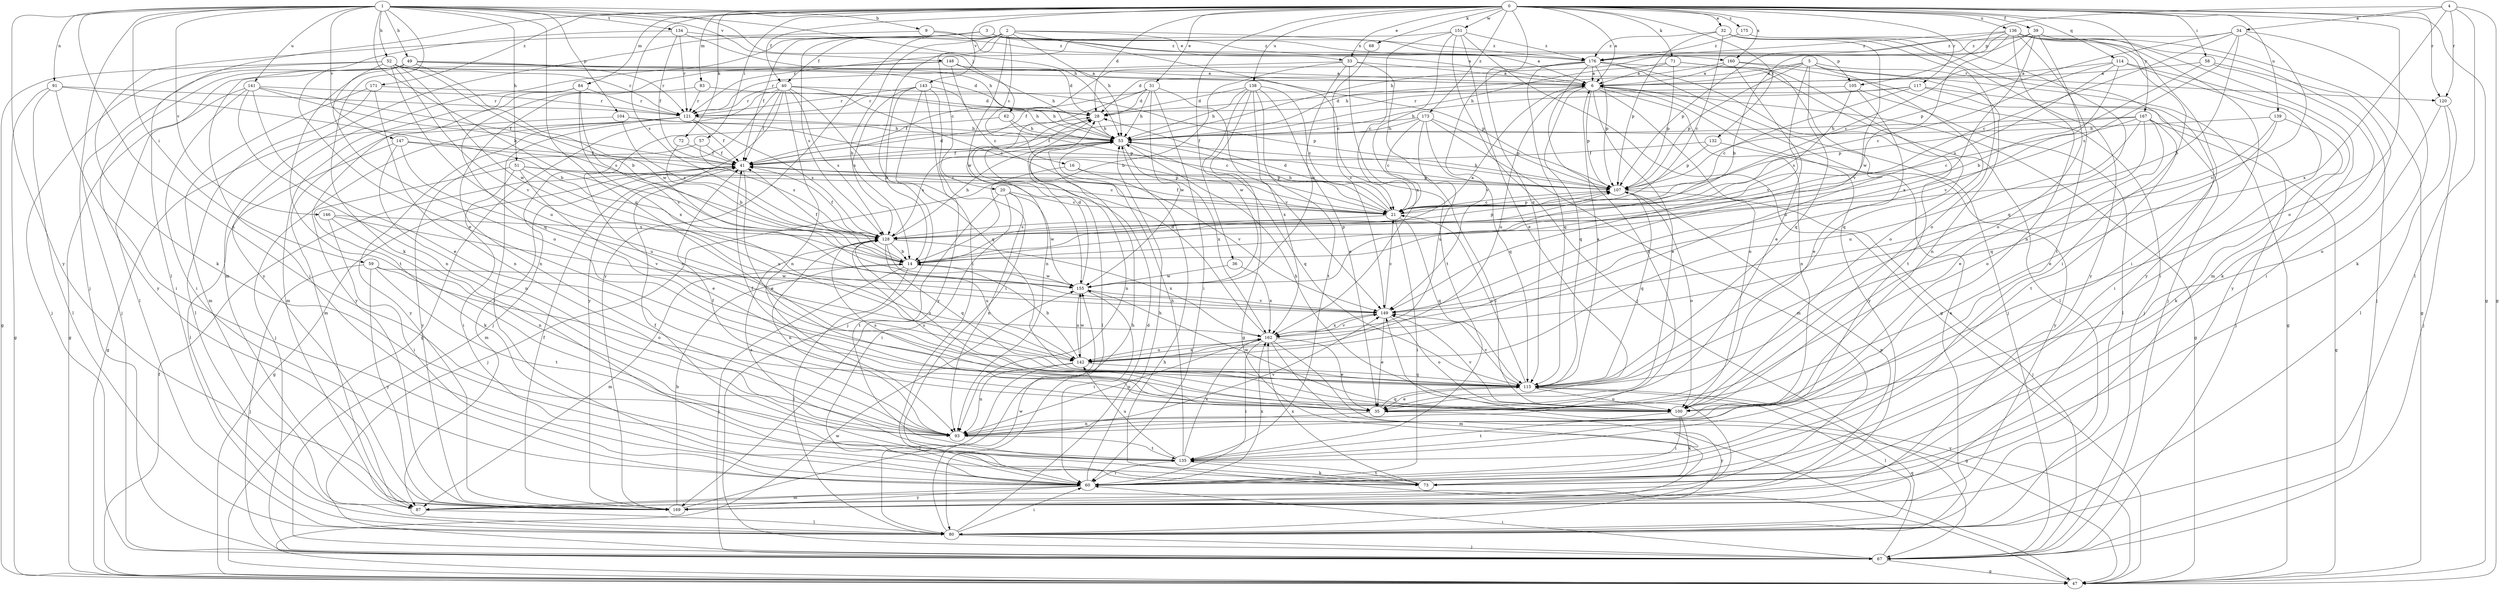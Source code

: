 strict digraph  {
0;
1;
2;
3;
4;
5;
6;
9;
14;
16;
20;
21;
28;
31;
32;
33;
34;
35;
36;
39;
40;
41;
47;
49;
51;
52;
53;
57;
58;
59;
60;
62;
67;
68;
71;
72;
73;
80;
83;
84;
87;
91;
93;
100;
104;
105;
107;
114;
115;
117;
120;
121;
128;
132;
134;
135;
136;
138;
139;
141;
142;
143;
146;
147;
148;
149;
151;
155;
160;
162;
167;
169;
171;
173;
175;
176;
0 -> 6  [label=a];
0 -> 28  [label=d];
0 -> 31  [label=e];
0 -> 32  [label=e];
0 -> 33  [label=e];
0 -> 36  [label=f];
0 -> 39  [label=f];
0 -> 40  [label=f];
0 -> 47  [label=g];
0 -> 57  [label=i];
0 -> 58  [label=i];
0 -> 68  [label=k];
0 -> 71  [label=k];
0 -> 72  [label=k];
0 -> 80  [label=l];
0 -> 83  [label=m];
0 -> 84  [label=m];
0 -> 100  [label=o];
0 -> 114  [label=q];
0 -> 115  [label=q];
0 -> 117  [label=r];
0 -> 120  [label=r];
0 -> 128  [label=s];
0 -> 132  [label=t];
0 -> 136  [label=u];
0 -> 138  [label=u];
0 -> 139  [label=u];
0 -> 143  [label=v];
0 -> 151  [label=w];
0 -> 160  [label=x];
0 -> 167  [label=y];
0 -> 171  [label=z];
0 -> 173  [label=z];
0 -> 175  [label=z];
1 -> 9  [label=b];
1 -> 14  [label=b];
1 -> 49  [label=h];
1 -> 51  [label=h];
1 -> 52  [label=h];
1 -> 53  [label=h];
1 -> 59  [label=i];
1 -> 62  [label=j];
1 -> 67  [label=j];
1 -> 73  [label=k];
1 -> 91  [label=n];
1 -> 93  [label=n];
1 -> 104  [label=p];
1 -> 115  [label=q];
1 -> 134  [label=t];
1 -> 141  [label=u];
1 -> 146  [label=v];
1 -> 147  [label=v];
1 -> 148  [label=v];
1 -> 169  [label=y];
2 -> 14  [label=b];
2 -> 16  [label=c];
2 -> 20  [label=c];
2 -> 21  [label=c];
2 -> 33  [label=e];
2 -> 40  [label=f];
2 -> 53  [label=h];
2 -> 60  [label=i];
2 -> 155  [label=w];
2 -> 169  [label=y];
2 -> 176  [label=z];
3 -> 6  [label=a];
3 -> 41  [label=f];
3 -> 87  [label=m];
3 -> 105  [label=p];
3 -> 128  [label=s];
3 -> 160  [label=x];
3 -> 169  [label=y];
3 -> 176  [label=z];
4 -> 34  [label=e];
4 -> 47  [label=g];
4 -> 80  [label=l];
4 -> 105  [label=p];
4 -> 120  [label=r];
4 -> 162  [label=x];
5 -> 6  [label=a];
5 -> 28  [label=d];
5 -> 93  [label=n];
5 -> 100  [label=o];
5 -> 107  [label=p];
5 -> 115  [label=q];
5 -> 120  [label=r];
5 -> 149  [label=v];
6 -> 28  [label=d];
6 -> 35  [label=e];
6 -> 47  [label=g];
6 -> 93  [label=n];
6 -> 100  [label=o];
6 -> 107  [label=p];
6 -> 115  [label=q];
6 -> 142  [label=u];
6 -> 169  [label=y];
9 -> 6  [label=a];
9 -> 73  [label=k];
9 -> 176  [label=z];
14 -> 6  [label=a];
14 -> 41  [label=f];
14 -> 67  [label=j];
14 -> 80  [label=l];
14 -> 87  [label=m];
14 -> 107  [label=p];
14 -> 155  [label=w];
16 -> 67  [label=j];
16 -> 107  [label=p];
16 -> 149  [label=v];
20 -> 21  [label=c];
20 -> 60  [label=i];
20 -> 93  [label=n];
20 -> 135  [label=t];
20 -> 155  [label=w];
21 -> 28  [label=d];
21 -> 41  [label=f];
21 -> 53  [label=h];
21 -> 60  [label=i];
21 -> 107  [label=p];
21 -> 115  [label=q];
21 -> 128  [label=s];
28 -> 53  [label=h];
28 -> 80  [label=l];
31 -> 28  [label=d];
31 -> 41  [label=f];
31 -> 53  [label=h];
31 -> 60  [label=i];
31 -> 93  [label=n];
31 -> 149  [label=v];
31 -> 155  [label=w];
32 -> 21  [label=c];
32 -> 67  [label=j];
32 -> 100  [label=o];
32 -> 107  [label=p];
32 -> 149  [label=v];
32 -> 169  [label=y];
32 -> 176  [label=z];
33 -> 6  [label=a];
33 -> 14  [label=b];
33 -> 80  [label=l];
33 -> 121  [label=r];
33 -> 135  [label=t];
33 -> 155  [label=w];
34 -> 14  [label=b];
34 -> 21  [label=c];
34 -> 73  [label=k];
34 -> 107  [label=p];
34 -> 128  [label=s];
34 -> 149  [label=v];
34 -> 176  [label=z];
35 -> 41  [label=f];
35 -> 93  [label=n];
35 -> 115  [label=q];
35 -> 128  [label=s];
35 -> 169  [label=y];
36 -> 155  [label=w];
36 -> 162  [label=x];
39 -> 21  [label=c];
39 -> 53  [label=h];
39 -> 60  [label=i];
39 -> 87  [label=m];
39 -> 100  [label=o];
39 -> 162  [label=x];
39 -> 176  [label=z];
40 -> 21  [label=c];
40 -> 41  [label=f];
40 -> 47  [label=g];
40 -> 67  [label=j];
40 -> 93  [label=n];
40 -> 107  [label=p];
40 -> 115  [label=q];
40 -> 121  [label=r];
40 -> 128  [label=s];
40 -> 169  [label=y];
41 -> 28  [label=d];
41 -> 35  [label=e];
41 -> 47  [label=g];
41 -> 87  [label=m];
41 -> 107  [label=p];
47 -> 41  [label=f];
47 -> 53  [label=h];
47 -> 149  [label=v];
47 -> 155  [label=w];
49 -> 6  [label=a];
49 -> 67  [label=j];
49 -> 80  [label=l];
49 -> 107  [label=p];
49 -> 121  [label=r];
49 -> 135  [label=t];
49 -> 155  [label=w];
49 -> 169  [label=y];
51 -> 21  [label=c];
51 -> 35  [label=e];
51 -> 60  [label=i];
51 -> 73  [label=k];
51 -> 107  [label=p];
51 -> 142  [label=u];
52 -> 6  [label=a];
52 -> 14  [label=b];
52 -> 28  [label=d];
52 -> 47  [label=g];
52 -> 67  [label=j];
52 -> 100  [label=o];
52 -> 121  [label=r];
52 -> 142  [label=u];
52 -> 149  [label=v];
52 -> 155  [label=w];
53 -> 41  [label=f];
53 -> 93  [label=n];
53 -> 115  [label=q];
53 -> 128  [label=s];
53 -> 162  [label=x];
57 -> 41  [label=f];
57 -> 128  [label=s];
57 -> 169  [label=y];
58 -> 6  [label=a];
58 -> 14  [label=b];
58 -> 60  [label=i];
58 -> 73  [label=k];
59 -> 67  [label=j];
59 -> 100  [label=o];
59 -> 135  [label=t];
59 -> 155  [label=w];
59 -> 169  [label=y];
60 -> 53  [label=h];
60 -> 87  [label=m];
60 -> 162  [label=x];
60 -> 169  [label=y];
62 -> 21  [label=c];
62 -> 53  [label=h];
62 -> 100  [label=o];
67 -> 47  [label=g];
67 -> 60  [label=i];
67 -> 115  [label=q];
68 -> 149  [label=v];
71 -> 6  [label=a];
71 -> 53  [label=h];
71 -> 107  [label=p];
71 -> 115  [label=q];
71 -> 142  [label=u];
72 -> 14  [label=b];
72 -> 41  [label=f];
73 -> 41  [label=f];
73 -> 135  [label=t];
73 -> 162  [label=x];
80 -> 6  [label=a];
80 -> 28  [label=d];
80 -> 60  [label=i];
80 -> 67  [label=j];
80 -> 155  [label=w];
83 -> 53  [label=h];
83 -> 93  [label=n];
83 -> 121  [label=r];
84 -> 87  [label=m];
84 -> 121  [label=r];
84 -> 149  [label=v];
84 -> 162  [label=x];
84 -> 169  [label=y];
87 -> 80  [label=l];
91 -> 14  [label=b];
91 -> 47  [label=g];
91 -> 60  [label=i];
91 -> 80  [label=l];
91 -> 121  [label=r];
93 -> 41  [label=f];
93 -> 135  [label=t];
93 -> 149  [label=v];
100 -> 53  [label=h];
100 -> 60  [label=i];
100 -> 73  [label=k];
100 -> 128  [label=s];
100 -> 135  [label=t];
100 -> 149  [label=v];
100 -> 155  [label=w];
104 -> 47  [label=g];
104 -> 53  [label=h];
104 -> 107  [label=p];
104 -> 128  [label=s];
105 -> 35  [label=e];
105 -> 80  [label=l];
105 -> 121  [label=r];
105 -> 128  [label=s];
107 -> 21  [label=c];
107 -> 53  [label=h];
107 -> 67  [label=j];
107 -> 100  [label=o];
107 -> 115  [label=q];
114 -> 6  [label=a];
114 -> 21  [label=c];
114 -> 60  [label=i];
114 -> 128  [label=s];
114 -> 149  [label=v];
114 -> 169  [label=y];
115 -> 6  [label=a];
115 -> 21  [label=c];
115 -> 35  [label=e];
115 -> 80  [label=l];
115 -> 100  [label=o];
115 -> 128  [label=s];
115 -> 149  [label=v];
117 -> 21  [label=c];
117 -> 53  [label=h];
117 -> 60  [label=i];
117 -> 67  [label=j];
117 -> 121  [label=r];
120 -> 67  [label=j];
120 -> 80  [label=l];
120 -> 100  [label=o];
121 -> 41  [label=f];
121 -> 53  [label=h];
121 -> 60  [label=i];
121 -> 67  [label=j];
121 -> 87  [label=m];
121 -> 128  [label=s];
121 -> 169  [label=y];
128 -> 14  [label=b];
128 -> 41  [label=f];
128 -> 53  [label=h];
128 -> 93  [label=n];
128 -> 107  [label=p];
128 -> 115  [label=q];
128 -> 142  [label=u];
128 -> 162  [label=x];
132 -> 41  [label=f];
132 -> 107  [label=p];
132 -> 169  [label=y];
134 -> 35  [label=e];
134 -> 41  [label=f];
134 -> 53  [label=h];
134 -> 121  [label=r];
134 -> 176  [label=z];
135 -> 53  [label=h];
135 -> 60  [label=i];
135 -> 73  [label=k];
135 -> 128  [label=s];
135 -> 142  [label=u];
135 -> 162  [label=x];
136 -> 14  [label=b];
136 -> 47  [label=g];
136 -> 60  [label=i];
136 -> 67  [label=j];
136 -> 93  [label=n];
136 -> 107  [label=p];
136 -> 135  [label=t];
136 -> 155  [label=w];
136 -> 169  [label=y];
136 -> 176  [label=z];
138 -> 21  [label=c];
138 -> 28  [label=d];
138 -> 35  [label=e];
138 -> 47  [label=g];
138 -> 53  [label=h];
138 -> 135  [label=t];
138 -> 155  [label=w];
138 -> 162  [label=x];
139 -> 35  [label=e];
139 -> 53  [label=h];
139 -> 73  [label=k];
139 -> 115  [label=q];
141 -> 35  [label=e];
141 -> 41  [label=f];
141 -> 47  [label=g];
141 -> 60  [label=i];
141 -> 93  [label=n];
141 -> 121  [label=r];
141 -> 128  [label=s];
142 -> 14  [label=b];
142 -> 80  [label=l];
142 -> 93  [label=n];
142 -> 115  [label=q];
142 -> 155  [label=w];
142 -> 162  [label=x];
143 -> 14  [label=b];
143 -> 53  [label=h];
143 -> 60  [label=i];
143 -> 67  [label=j];
143 -> 121  [label=r];
143 -> 128  [label=s];
143 -> 169  [label=y];
146 -> 60  [label=i];
146 -> 93  [label=n];
146 -> 128  [label=s];
146 -> 149  [label=v];
147 -> 21  [label=c];
147 -> 41  [label=f];
147 -> 80  [label=l];
147 -> 93  [label=n];
147 -> 142  [label=u];
148 -> 6  [label=a];
148 -> 21  [label=c];
148 -> 28  [label=d];
148 -> 53  [label=h];
148 -> 60  [label=i];
148 -> 115  [label=q];
149 -> 21  [label=c];
149 -> 35  [label=e];
149 -> 100  [label=o];
149 -> 162  [label=x];
151 -> 21  [label=c];
151 -> 35  [label=e];
151 -> 47  [label=g];
151 -> 67  [label=j];
151 -> 121  [label=r];
151 -> 162  [label=x];
151 -> 176  [label=z];
155 -> 28  [label=d];
155 -> 60  [label=i];
155 -> 142  [label=u];
155 -> 149  [label=v];
160 -> 6  [label=a];
160 -> 35  [label=e];
160 -> 47  [label=g];
160 -> 53  [label=h];
160 -> 67  [label=j];
162 -> 28  [label=d];
162 -> 35  [label=e];
162 -> 47  [label=g];
162 -> 60  [label=i];
162 -> 87  [label=m];
162 -> 93  [label=n];
162 -> 142  [label=u];
162 -> 149  [label=v];
167 -> 21  [label=c];
167 -> 35  [label=e];
167 -> 47  [label=g];
167 -> 53  [label=h];
167 -> 100  [label=o];
167 -> 107  [label=p];
167 -> 135  [label=t];
167 -> 142  [label=u];
169 -> 14  [label=b];
169 -> 41  [label=f];
169 -> 53  [label=h];
169 -> 107  [label=p];
171 -> 28  [label=d];
171 -> 80  [label=l];
171 -> 87  [label=m];
171 -> 93  [label=n];
173 -> 21  [label=c];
173 -> 41  [label=f];
173 -> 53  [label=h];
173 -> 87  [label=m];
173 -> 107  [label=p];
173 -> 115  [label=q];
173 -> 142  [label=u];
175 -> 115  [label=q];
175 -> 176  [label=z];
176 -> 6  [label=a];
176 -> 41  [label=f];
176 -> 67  [label=j];
176 -> 80  [label=l];
176 -> 93  [label=n];
176 -> 107  [label=p];
176 -> 115  [label=q];
176 -> 135  [label=t];
176 -> 149  [label=v];
}
